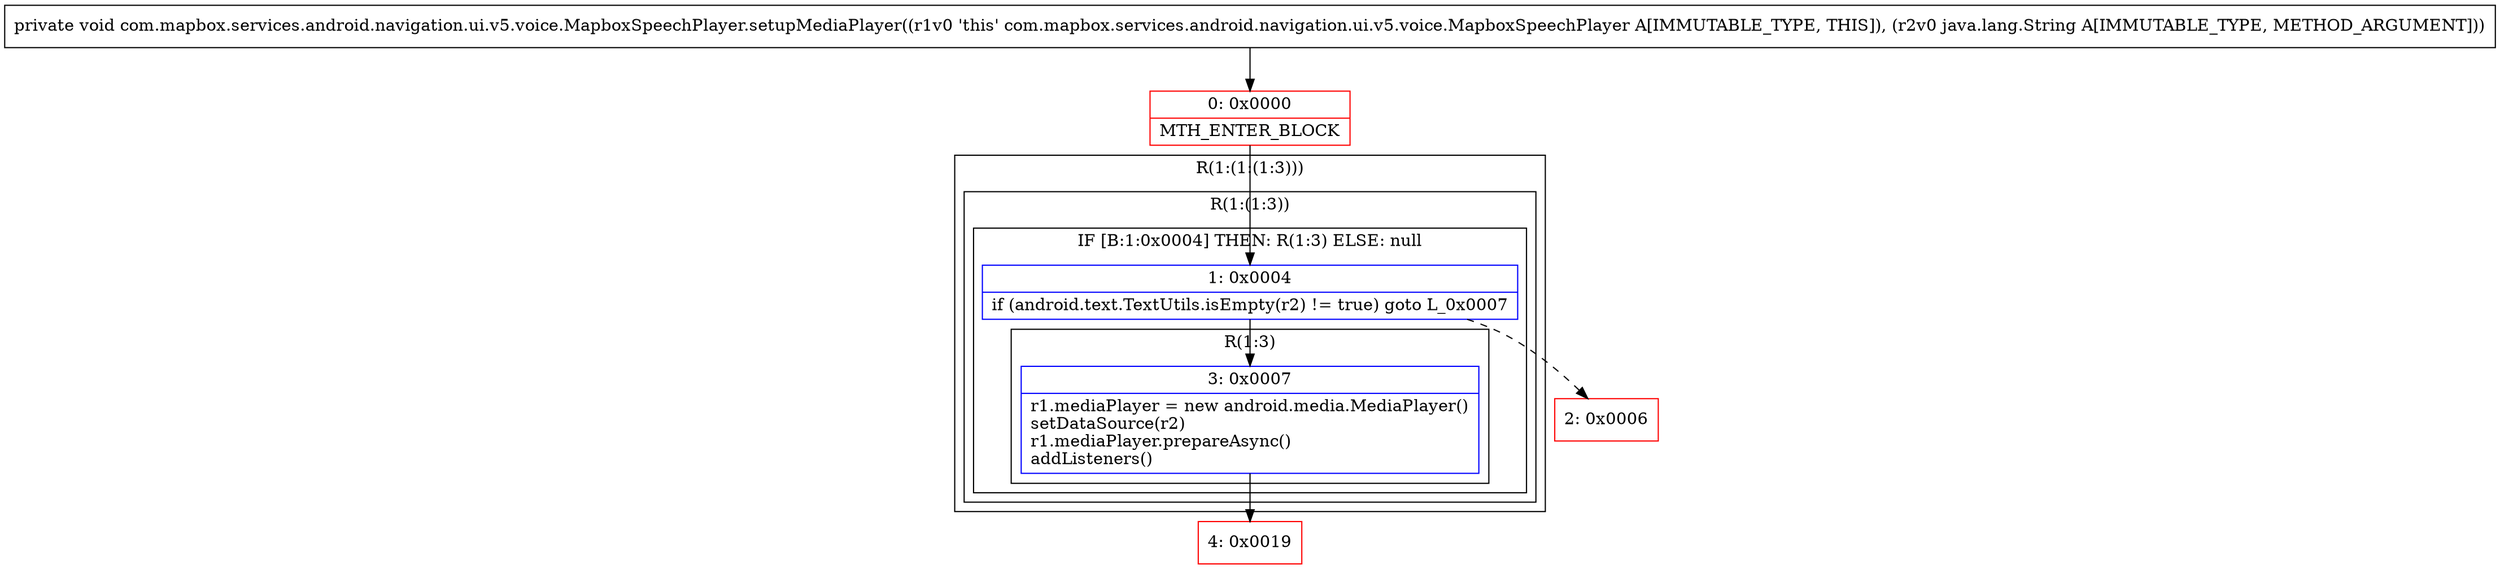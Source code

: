 digraph "CFG forcom.mapbox.services.android.navigation.ui.v5.voice.MapboxSpeechPlayer.setupMediaPlayer(Ljava\/lang\/String;)V" {
subgraph cluster_Region_233098674 {
label = "R(1:(1:(1:3)))";
node [shape=record,color=blue];
subgraph cluster_Region_1723443750 {
label = "R(1:(1:3))";
node [shape=record,color=blue];
subgraph cluster_IfRegion_106324672 {
label = "IF [B:1:0x0004] THEN: R(1:3) ELSE: null";
node [shape=record,color=blue];
Node_1 [shape=record,label="{1\:\ 0x0004|if (android.text.TextUtils.isEmpty(r2) != true) goto L_0x0007\l}"];
subgraph cluster_Region_1572168688 {
label = "R(1:3)";
node [shape=record,color=blue];
Node_3 [shape=record,label="{3\:\ 0x0007|r1.mediaPlayer = new android.media.MediaPlayer()\lsetDataSource(r2)\lr1.mediaPlayer.prepareAsync()\laddListeners()\l}"];
}
}
}
}
Node_0 [shape=record,color=red,label="{0\:\ 0x0000|MTH_ENTER_BLOCK\l}"];
Node_2 [shape=record,color=red,label="{2\:\ 0x0006}"];
Node_4 [shape=record,color=red,label="{4\:\ 0x0019}"];
MethodNode[shape=record,label="{private void com.mapbox.services.android.navigation.ui.v5.voice.MapboxSpeechPlayer.setupMediaPlayer((r1v0 'this' com.mapbox.services.android.navigation.ui.v5.voice.MapboxSpeechPlayer A[IMMUTABLE_TYPE, THIS]), (r2v0 java.lang.String A[IMMUTABLE_TYPE, METHOD_ARGUMENT])) }"];
MethodNode -> Node_0;
Node_1 -> Node_2[style=dashed];
Node_1 -> Node_3;
Node_3 -> Node_4;
Node_0 -> Node_1;
}


